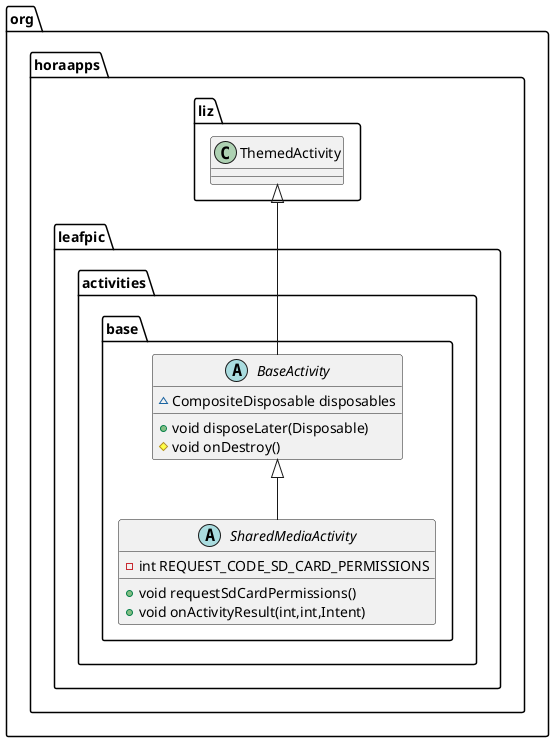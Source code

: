 @startuml
abstract class org.horaapps.leafpic.activities.base.SharedMediaActivity {
- int REQUEST_CODE_SD_CARD_PERMISSIONS
+ void requestSdCardPermissions()
+ void onActivityResult(int,int,Intent)
}
abstract class org.horaapps.leafpic.activities.base.BaseActivity {
~ CompositeDisposable disposables
+ void disposeLater(Disposable)
# void onDestroy()
}


org.horaapps.leafpic.activities.base.BaseActivity <|-- org.horaapps.leafpic.activities.base.SharedMediaActivity
org.horaapps.liz.ThemedActivity <|-- org.horaapps.leafpic.activities.base.BaseActivity
@enduml